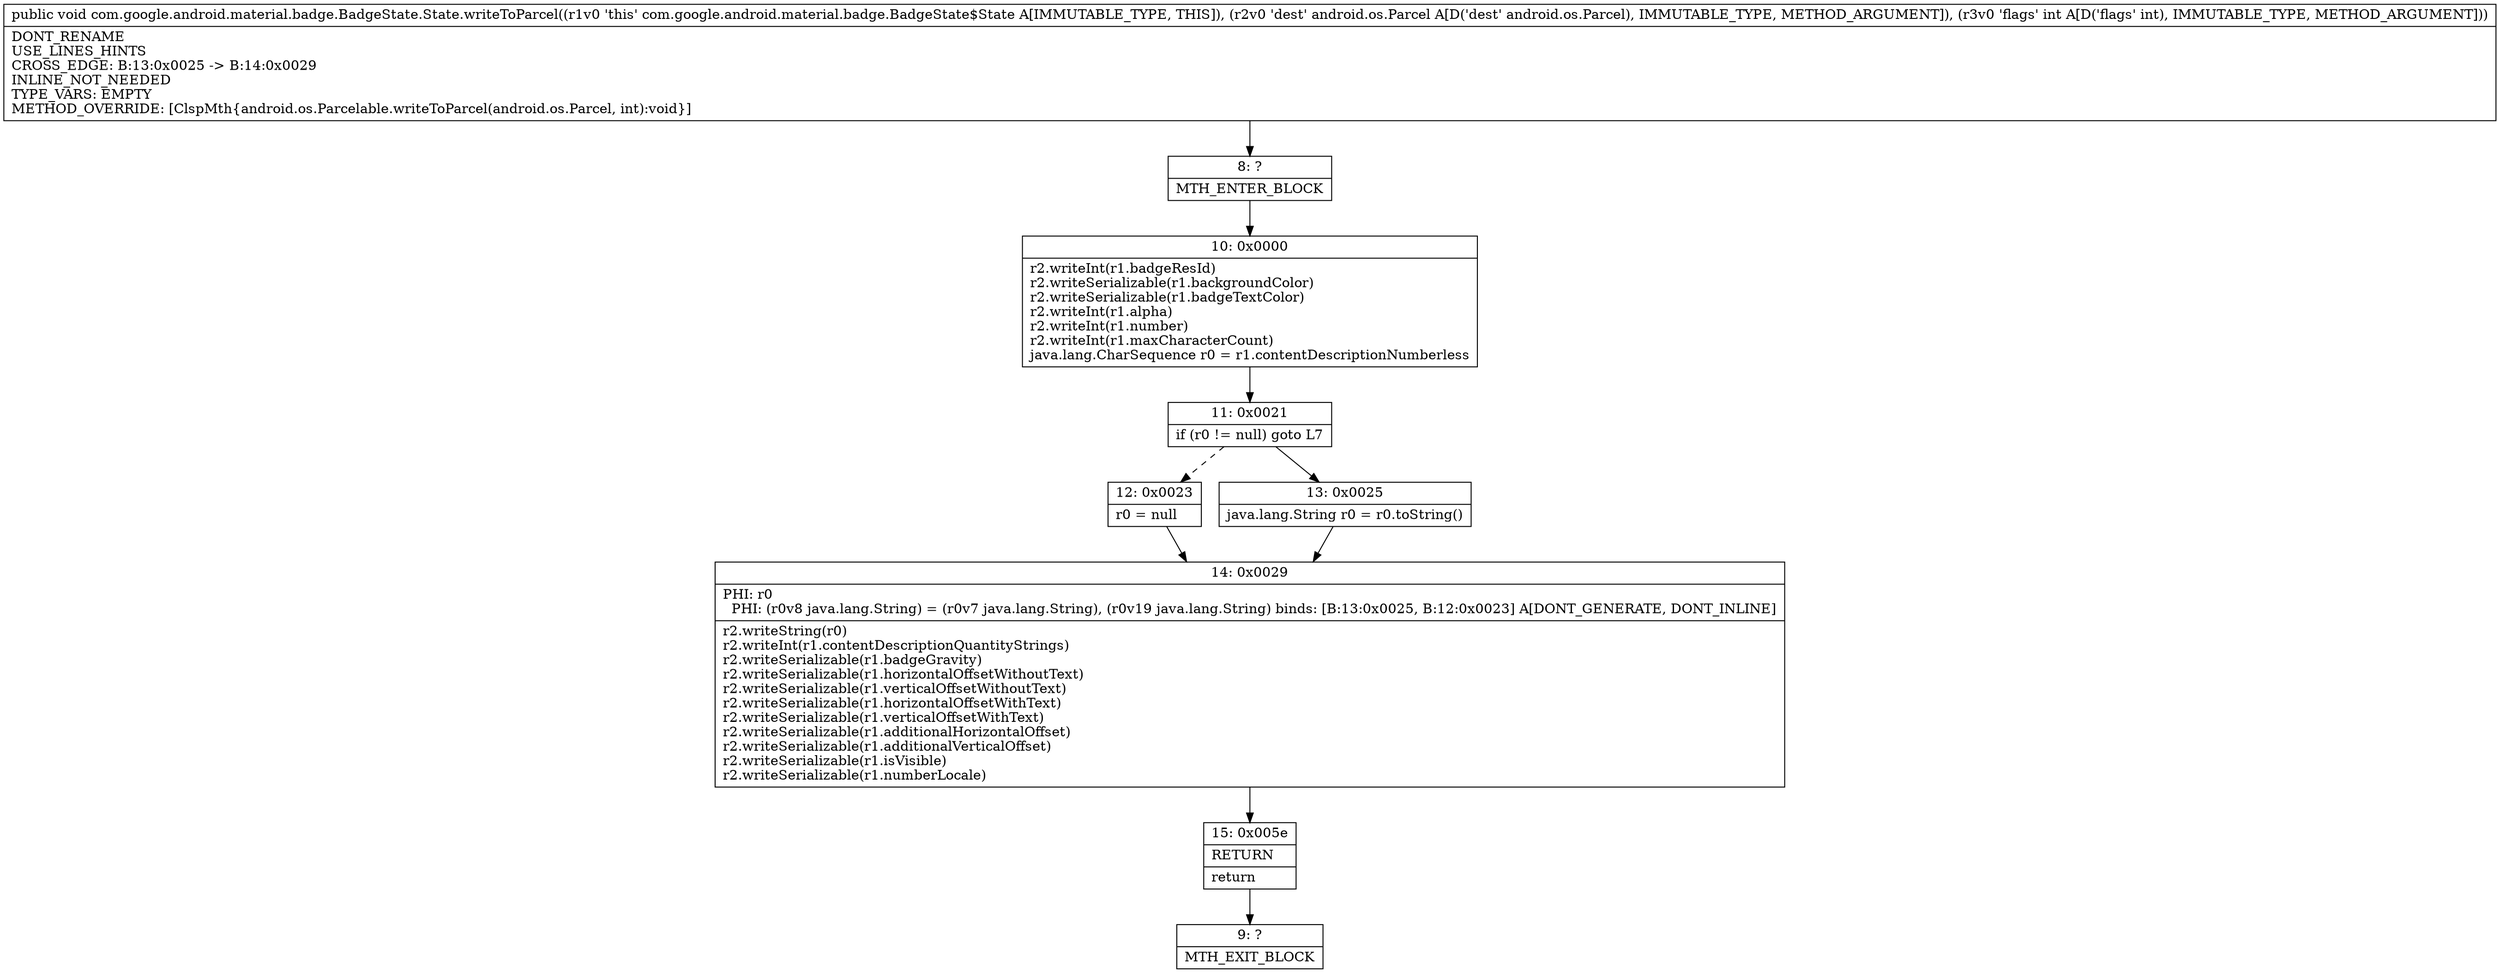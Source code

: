 digraph "CFG forcom.google.android.material.badge.BadgeState.State.writeToParcel(Landroid\/os\/Parcel;I)V" {
Node_8 [shape=record,label="{8\:\ ?|MTH_ENTER_BLOCK\l}"];
Node_10 [shape=record,label="{10\:\ 0x0000|r2.writeInt(r1.badgeResId)\lr2.writeSerializable(r1.backgroundColor)\lr2.writeSerializable(r1.badgeTextColor)\lr2.writeInt(r1.alpha)\lr2.writeInt(r1.number)\lr2.writeInt(r1.maxCharacterCount)\ljava.lang.CharSequence r0 = r1.contentDescriptionNumberless\l}"];
Node_11 [shape=record,label="{11\:\ 0x0021|if (r0 != null) goto L7\l}"];
Node_12 [shape=record,label="{12\:\ 0x0023|r0 = null\l}"];
Node_14 [shape=record,label="{14\:\ 0x0029|PHI: r0 \l  PHI: (r0v8 java.lang.String) = (r0v7 java.lang.String), (r0v19 java.lang.String) binds: [B:13:0x0025, B:12:0x0023] A[DONT_GENERATE, DONT_INLINE]\l|r2.writeString(r0)\lr2.writeInt(r1.contentDescriptionQuantityStrings)\lr2.writeSerializable(r1.badgeGravity)\lr2.writeSerializable(r1.horizontalOffsetWithoutText)\lr2.writeSerializable(r1.verticalOffsetWithoutText)\lr2.writeSerializable(r1.horizontalOffsetWithText)\lr2.writeSerializable(r1.verticalOffsetWithText)\lr2.writeSerializable(r1.additionalHorizontalOffset)\lr2.writeSerializable(r1.additionalVerticalOffset)\lr2.writeSerializable(r1.isVisible)\lr2.writeSerializable(r1.numberLocale)\l}"];
Node_15 [shape=record,label="{15\:\ 0x005e|RETURN\l|return\l}"];
Node_9 [shape=record,label="{9\:\ ?|MTH_EXIT_BLOCK\l}"];
Node_13 [shape=record,label="{13\:\ 0x0025|java.lang.String r0 = r0.toString()\l}"];
MethodNode[shape=record,label="{public void com.google.android.material.badge.BadgeState.State.writeToParcel((r1v0 'this' com.google.android.material.badge.BadgeState$State A[IMMUTABLE_TYPE, THIS]), (r2v0 'dest' android.os.Parcel A[D('dest' android.os.Parcel), IMMUTABLE_TYPE, METHOD_ARGUMENT]), (r3v0 'flags' int A[D('flags' int), IMMUTABLE_TYPE, METHOD_ARGUMENT]))  | DONT_RENAME\lUSE_LINES_HINTS\lCROSS_EDGE: B:13:0x0025 \-\> B:14:0x0029\lINLINE_NOT_NEEDED\lTYPE_VARS: EMPTY\lMETHOD_OVERRIDE: [ClspMth\{android.os.Parcelable.writeToParcel(android.os.Parcel, int):void\}]\l}"];
MethodNode -> Node_8;Node_8 -> Node_10;
Node_10 -> Node_11;
Node_11 -> Node_12[style=dashed];
Node_11 -> Node_13;
Node_12 -> Node_14;
Node_14 -> Node_15;
Node_15 -> Node_9;
Node_13 -> Node_14;
}

